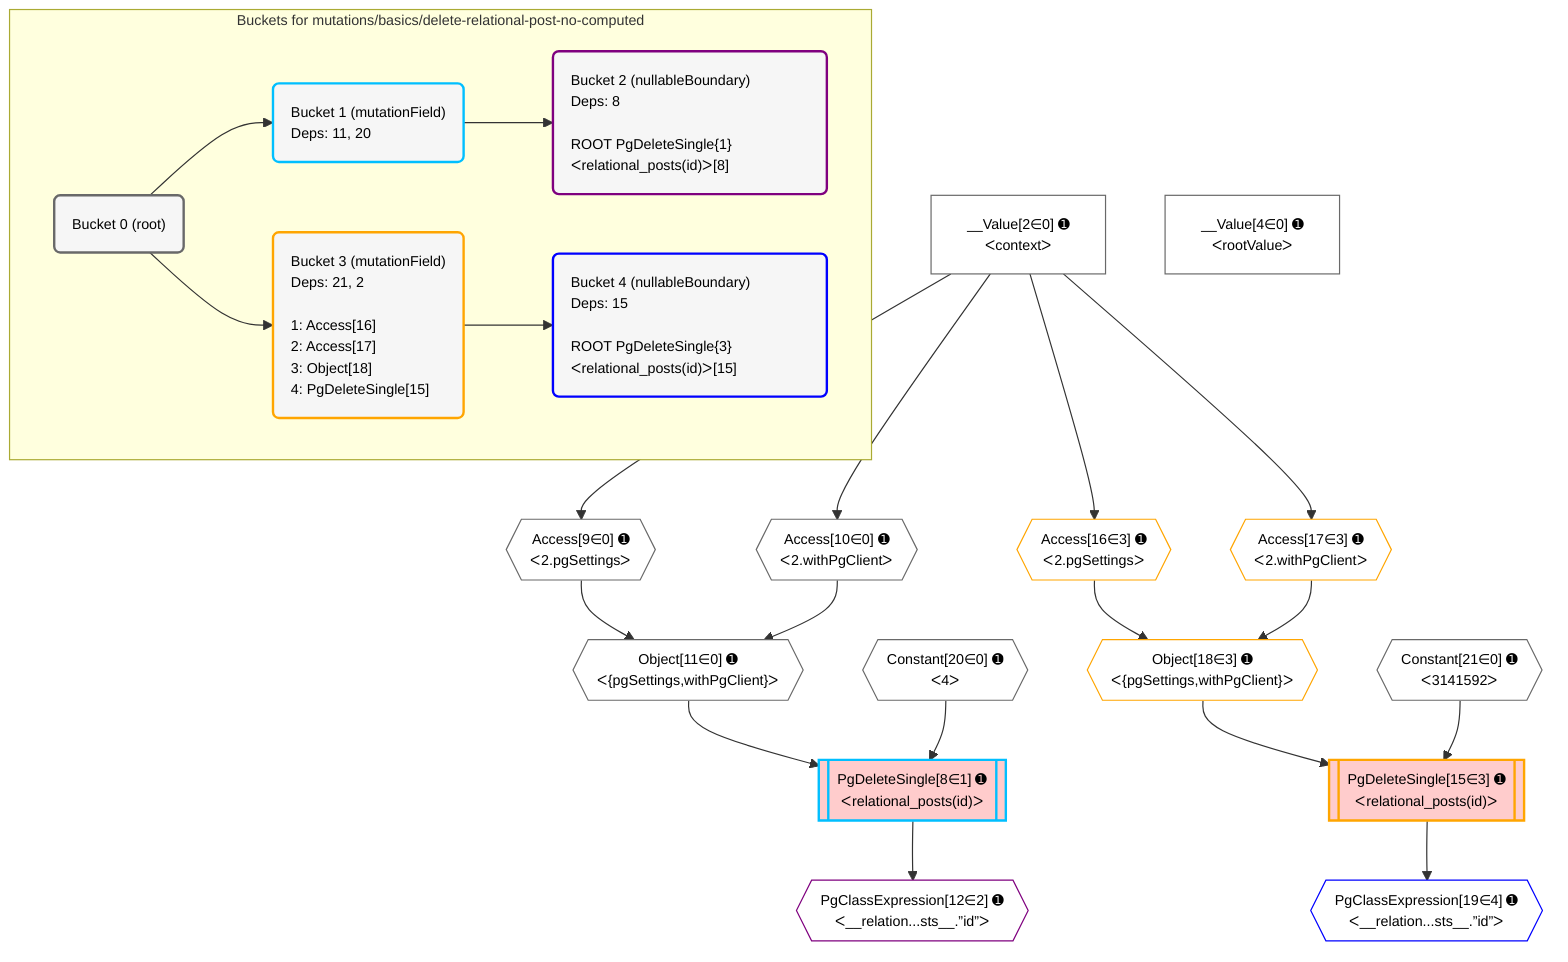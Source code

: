 %%{init: {'themeVariables': { 'fontSize': '12px'}}}%%
graph TD
    classDef path fill:#eee,stroke:#000,color:#000
    classDef plan fill:#fff,stroke-width:1px,color:#000
    classDef itemplan fill:#fff,stroke-width:2px,color:#000
    classDef unbatchedplan fill:#dff,stroke-width:1px,color:#000
    classDef sideeffectplan fill:#fcc,stroke-width:2px,color:#000
    classDef bucket fill:#f6f6f6,color:#000,stroke-width:2px,text-align:left


    %% plan dependencies
    Object11{{"Object[11∈0] ➊<br />ᐸ{pgSettings,withPgClient}ᐳ"}}:::plan
    Access9{{"Access[9∈0] ➊<br />ᐸ2.pgSettingsᐳ"}}:::plan
    Access10{{"Access[10∈0] ➊<br />ᐸ2.withPgClientᐳ"}}:::plan
    Access9 & Access10 --> Object11
    __Value2["__Value[2∈0] ➊<br />ᐸcontextᐳ"]:::plan
    __Value2 --> Access9
    __Value2 --> Access10
    __Value4["__Value[4∈0] ➊<br />ᐸrootValueᐳ"]:::plan
    Constant20{{"Constant[20∈0] ➊<br />ᐸ4ᐳ"}}:::plan
    Constant21{{"Constant[21∈0] ➊<br />ᐸ3141592ᐳ"}}:::plan
    PgDeleteSingle8[["PgDeleteSingle[8∈1] ➊<br />ᐸrelational_posts(id)ᐳ"]]:::sideeffectplan
    Object11 & Constant20 --> PgDeleteSingle8
    PgClassExpression12{{"PgClassExpression[12∈2] ➊<br />ᐸ__relation...sts__.”id”ᐳ"}}:::plan
    PgDeleteSingle8 --> PgClassExpression12
    PgDeleteSingle15[["PgDeleteSingle[15∈3] ➊<br />ᐸrelational_posts(id)ᐳ"]]:::sideeffectplan
    Object18{{"Object[18∈3] ➊<br />ᐸ{pgSettings,withPgClient}ᐳ"}}:::plan
    Object18 & Constant21 --> PgDeleteSingle15
    Access16{{"Access[16∈3] ➊<br />ᐸ2.pgSettingsᐳ"}}:::plan
    Access17{{"Access[17∈3] ➊<br />ᐸ2.withPgClientᐳ"}}:::plan
    Access16 & Access17 --> Object18
    __Value2 --> Access16
    __Value2 --> Access17
    PgClassExpression19{{"PgClassExpression[19∈4] ➊<br />ᐸ__relation...sts__.”id”ᐳ"}}:::plan
    PgDeleteSingle15 --> PgClassExpression19

    %% define steps

    subgraph "Buckets for mutations/basics/delete-relational-post-no-computed"
    Bucket0("Bucket 0 (root)"):::bucket
    classDef bucket0 stroke:#696969
    class Bucket0,__Value2,__Value4,Access9,Access10,Object11,Constant20,Constant21 bucket0
    Bucket1("Bucket 1 (mutationField)<br />Deps: 11, 20"):::bucket
    classDef bucket1 stroke:#00bfff
    class Bucket1,PgDeleteSingle8 bucket1
    Bucket2("Bucket 2 (nullableBoundary)<br />Deps: 8<br /><br />ROOT PgDeleteSingle{1}ᐸrelational_posts(id)ᐳ[8]"):::bucket
    classDef bucket2 stroke:#7f007f
    class Bucket2,PgClassExpression12 bucket2
    Bucket3("Bucket 3 (mutationField)<br />Deps: 21, 2<br /><br />1: Access[16]<br />2: Access[17]<br />3: Object[18]<br />4: PgDeleteSingle[15]"):::bucket
    classDef bucket3 stroke:#ffa500
    class Bucket3,PgDeleteSingle15,Access16,Access17,Object18 bucket3
    Bucket4("Bucket 4 (nullableBoundary)<br />Deps: 15<br /><br />ROOT PgDeleteSingle{3}ᐸrelational_posts(id)ᐳ[15]"):::bucket
    classDef bucket4 stroke:#0000ff
    class Bucket4,PgClassExpression19 bucket4
    Bucket0 --> Bucket1 & Bucket3
    Bucket1 --> Bucket2
    Bucket3 --> Bucket4
    end